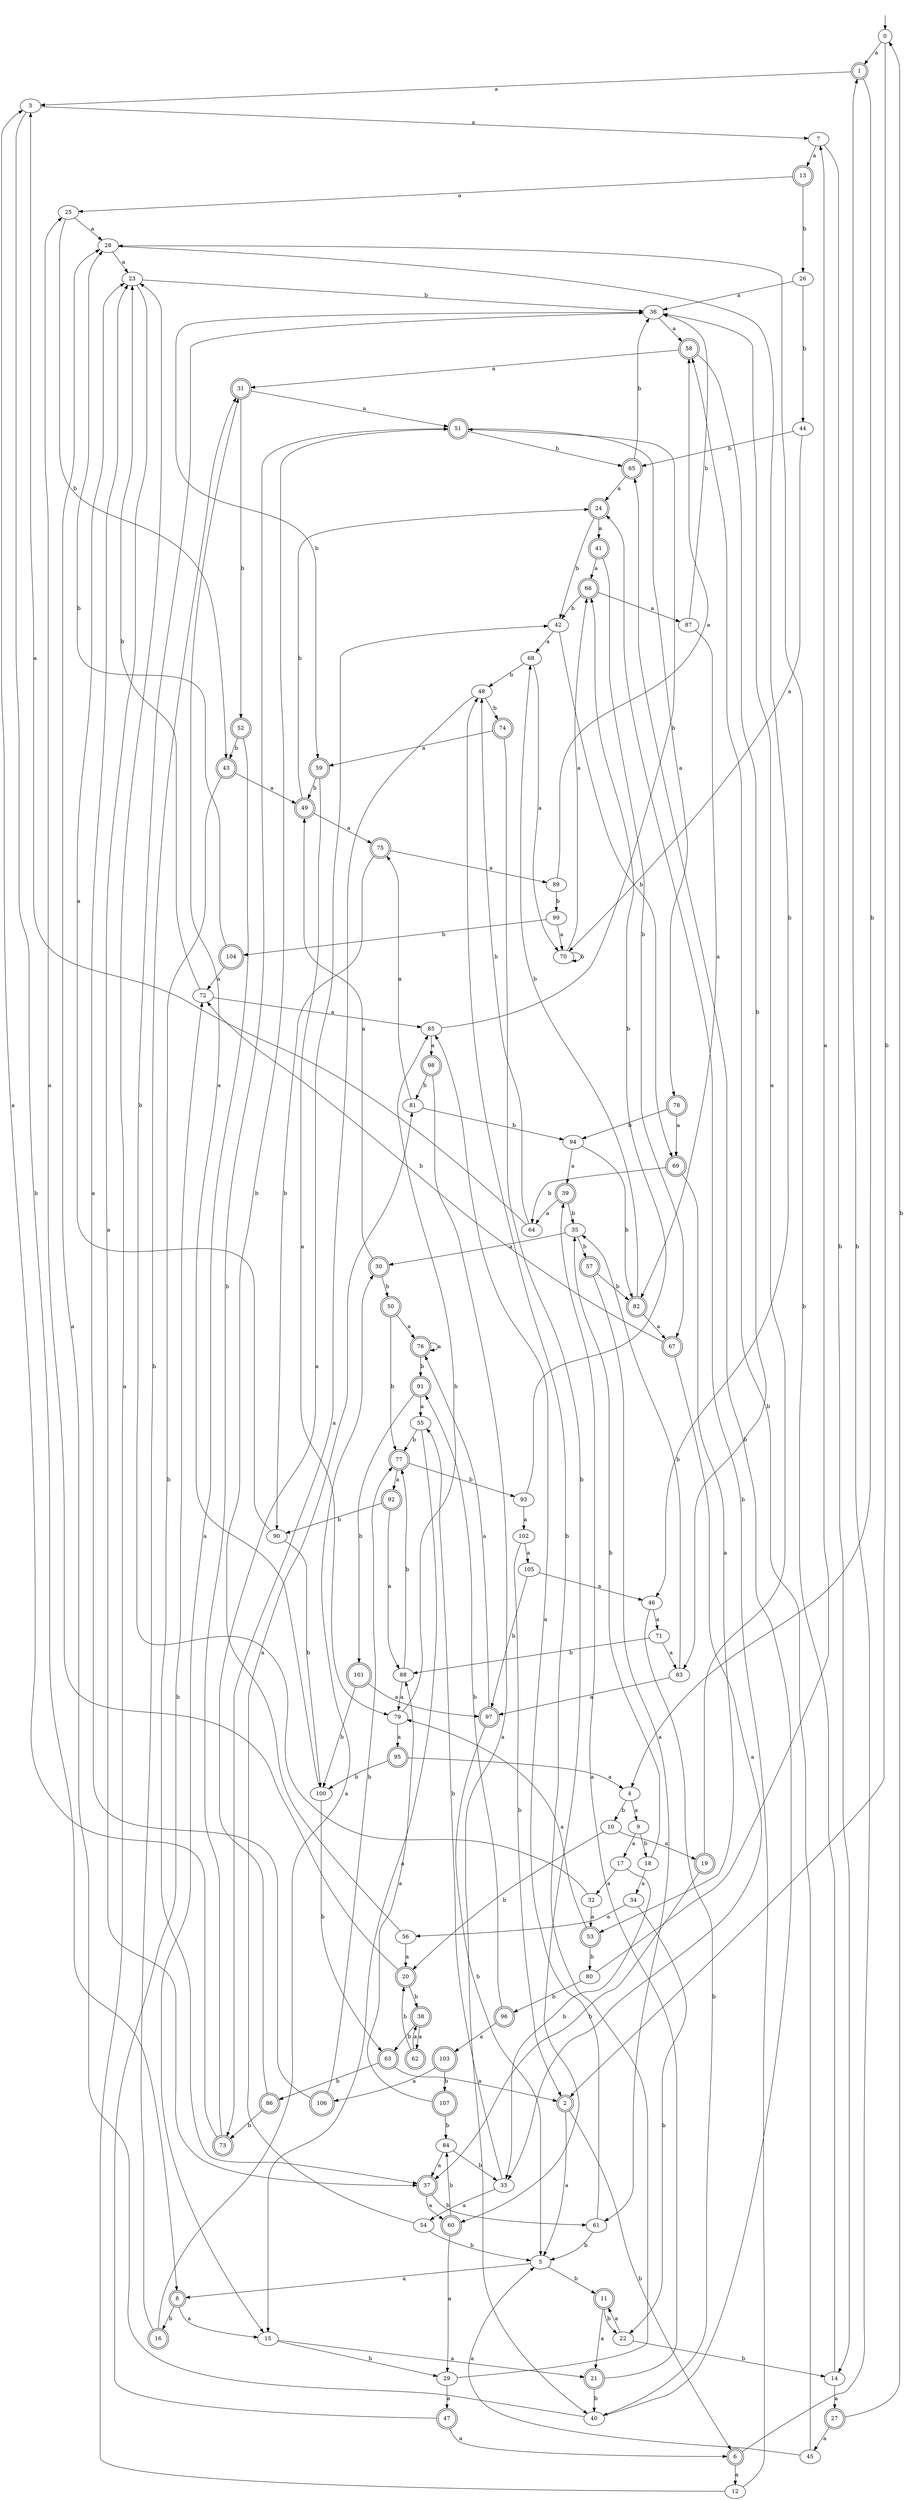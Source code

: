 digraph RandomDFA {
  __start0 [label="", shape=none];
  __start0 -> 0 [label=""];
  0 [shape=circle]
  0 -> 1 [label="a"]
  0 -> 2 [label="b"]
  1 [shape=doublecircle]
  1 -> 3 [label="a"]
  1 -> 4 [label="b"]
  2 [shape=doublecircle]
  2 -> 5 [label="a"]
  2 -> 6 [label="b"]
  3
  3 -> 7 [label="a"]
  3 -> 8 [label="b"]
  4
  4 -> 9 [label="a"]
  4 -> 10 [label="b"]
  5
  5 -> 8 [label="a"]
  5 -> 11 [label="b"]
  6 [shape=doublecircle]
  6 -> 12 [label="a"]
  6 -> 1 [label="b"]
  7
  7 -> 13 [label="a"]
  7 -> 14 [label="b"]
  8 [shape=doublecircle]
  8 -> 15 [label="a"]
  8 -> 16 [label="b"]
  9
  9 -> 17 [label="a"]
  9 -> 18 [label="b"]
  10
  10 -> 19 [label="a"]
  10 -> 20 [label="b"]
  11 [shape=doublecircle]
  11 -> 21 [label="a"]
  11 -> 22 [label="b"]
  12
  12 -> 23 [label="a"]
  12 -> 24 [label="b"]
  13 [shape=doublecircle]
  13 -> 25 [label="a"]
  13 -> 26 [label="b"]
  14
  14 -> 27 [label="a"]
  14 -> 28 [label="b"]
  15
  15 -> 21 [label="a"]
  15 -> 29 [label="b"]
  16 [shape=doublecircle]
  16 -> 30 [label="a"]
  16 -> 31 [label="b"]
  17
  17 -> 32 [label="a"]
  17 -> 33 [label="b"]
  18
  18 -> 34 [label="a"]
  18 -> 35 [label="b"]
  19 [shape=doublecircle]
  19 -> 36 [label="a"]
  19 -> 37 [label="b"]
  20 [shape=doublecircle]
  20 -> 25 [label="a"]
  20 -> 38 [label="b"]
  21 [shape=doublecircle]
  21 -> 39 [label="a"]
  21 -> 40 [label="b"]
  22
  22 -> 11 [label="a"]
  22 -> 14 [label="b"]
  23
  23 -> 37 [label="a"]
  23 -> 36 [label="b"]
  24 [shape=doublecircle]
  24 -> 41 [label="a"]
  24 -> 42 [label="b"]
  25
  25 -> 28 [label="a"]
  25 -> 43 [label="b"]
  26
  26 -> 36 [label="a"]
  26 -> 44 [label="b"]
  27 [shape=doublecircle]
  27 -> 45 [label="a"]
  27 -> 0 [label="b"]
  28
  28 -> 23 [label="a"]
  28 -> 46 [label="b"]
  29
  29 -> 47 [label="a"]
  29 -> 48 [label="b"]
  30 [shape=doublecircle]
  30 -> 49 [label="a"]
  30 -> 50 [label="b"]
  31 [shape=doublecircle]
  31 -> 51 [label="a"]
  31 -> 52 [label="b"]
  32
  32 -> 53 [label="a"]
  32 -> 36 [label="b"]
  33
  33 -> 54 [label="a"]
  33 -> 55 [label="b"]
  34
  34 -> 56 [label="a"]
  34 -> 22 [label="b"]
  35
  35 -> 30 [label="a"]
  35 -> 57 [label="b"]
  36
  36 -> 58 [label="a"]
  36 -> 59 [label="b"]
  37 [shape=doublecircle]
  37 -> 60 [label="a"]
  37 -> 61 [label="b"]
  38 [shape=doublecircle]
  38 -> 62 [label="a"]
  38 -> 63 [label="b"]
  39 [shape=doublecircle]
  39 -> 64 [label="a"]
  39 -> 35 [label="b"]
  40
  40 -> 28 [label="a"]
  40 -> 65 [label="b"]
  41 [shape=doublecircle]
  41 -> 66 [label="a"]
  41 -> 67 [label="b"]
  42
  42 -> 68 [label="a"]
  42 -> 69 [label="b"]
  43 [shape=doublecircle]
  43 -> 49 [label="a"]
  43 -> 37 [label="b"]
  44
  44 -> 70 [label="a"]
  44 -> 65 [label="b"]
  45
  45 -> 5 [label="a"]
  45 -> 58 [label="b"]
  46
  46 -> 71 [label="a"]
  46 -> 40 [label="b"]
  47 [shape=doublecircle]
  47 -> 6 [label="a"]
  47 -> 72 [label="b"]
  48
  48 -> 73 [label="a"]
  48 -> 74 [label="b"]
  49 [shape=doublecircle]
  49 -> 75 [label="a"]
  49 -> 24 [label="b"]
  50 [shape=doublecircle]
  50 -> 76 [label="a"]
  50 -> 77 [label="b"]
  51 [shape=doublecircle]
  51 -> 78 [label="a"]
  51 -> 65 [label="b"]
  52 [shape=doublecircle]
  52 -> 15 [label="a"]
  52 -> 43 [label="b"]
  53 [shape=doublecircle]
  53 -> 79 [label="a"]
  53 -> 80 [label="b"]
  54
  54 -> 81 [label="a"]
  54 -> 5 [label="b"]
  55
  55 -> 15 [label="a"]
  55 -> 77 [label="b"]
  56
  56 -> 20 [label="a"]
  56 -> 51 [label="b"]
  57 [shape=doublecircle]
  57 -> 61 [label="a"]
  57 -> 82 [label="b"]
  58 [shape=doublecircle]
  58 -> 31 [label="a"]
  58 -> 83 [label="b"]
  59 [shape=doublecircle]
  59 -> 79 [label="a"]
  59 -> 49 [label="b"]
  60 [shape=doublecircle]
  60 -> 29 [label="a"]
  60 -> 84 [label="b"]
  61
  61 -> 85 [label="a"]
  61 -> 5 [label="b"]
  62 [shape=doublecircle]
  62 -> 38 [label="a"]
  62 -> 20 [label="b"]
  63 [shape=doublecircle]
  63 -> 2 [label="a"]
  63 -> 86 [label="b"]
  64
  64 -> 3 [label="a"]
  64 -> 48 [label="b"]
  65 [shape=doublecircle]
  65 -> 24 [label="a"]
  65 -> 36 [label="b"]
  66 [shape=doublecircle]
  66 -> 87 [label="a"]
  66 -> 42 [label="b"]
  67 [shape=doublecircle]
  67 -> 33 [label="a"]
  67 -> 72 [label="b"]
  68
  68 -> 70 [label="a"]
  68 -> 48 [label="b"]
  69 [shape=doublecircle]
  69 -> 53 [label="a"]
  69 -> 64 [label="b"]
  70
  70 -> 66 [label="a"]
  70 -> 70 [label="b"]
  71
  71 -> 83 [label="a"]
  71 -> 88 [label="b"]
  72
  72 -> 85 [label="a"]
  72 -> 23 [label="b"]
  73 [shape=doublecircle]
  73 -> 3 [label="a"]
  73 -> 51 [label="b"]
  74 [shape=doublecircle]
  74 -> 59 [label="a"]
  74 -> 60 [label="b"]
  75 [shape=doublecircle]
  75 -> 89 [label="a"]
  75 -> 90 [label="b"]
  76 [shape=doublecircle]
  76 -> 76 [label="a"]
  76 -> 91 [label="b"]
  77 [shape=doublecircle]
  77 -> 92 [label="a"]
  77 -> 93 [label="b"]
  78 [shape=doublecircle]
  78 -> 69 [label="a"]
  78 -> 94 [label="b"]
  79
  79 -> 95 [label="a"]
  79 -> 85 [label="b"]
  80
  80 -> 7 [label="a"]
  80 -> 96 [label="b"]
  81
  81 -> 75 [label="a"]
  81 -> 94 [label="b"]
  82 [shape=doublecircle]
  82 -> 67 [label="a"]
  82 -> 68 [label="b"]
  83
  83 -> 97 [label="a"]
  83 -> 35 [label="b"]
  84
  84 -> 37 [label="a"]
  84 -> 33 [label="b"]
  85
  85 -> 98 [label="a"]
  85 -> 51 [label="b"]
  86 [shape=doublecircle]
  86 -> 42 [label="a"]
  86 -> 73 [label="b"]
  87
  87 -> 82 [label="a"]
  87 -> 36 [label="b"]
  88
  88 -> 79 [label="a"]
  88 -> 77 [label="b"]
  89
  89 -> 58 [label="a"]
  89 -> 99 [label="b"]
  90
  90 -> 23 [label="a"]
  90 -> 100 [label="b"]
  91 [shape=doublecircle]
  91 -> 55 [label="a"]
  91 -> 101 [label="b"]
  92 [shape=doublecircle]
  92 -> 88 [label="a"]
  92 -> 90 [label="b"]
  93
  93 -> 102 [label="a"]
  93 -> 66 [label="b"]
  94
  94 -> 39 [label="a"]
  94 -> 82 [label="b"]
  95 [shape=doublecircle]
  95 -> 4 [label="a"]
  95 -> 100 [label="b"]
  96 [shape=doublecircle]
  96 -> 103 [label="a"]
  96 -> 91 [label="b"]
  97 [shape=doublecircle]
  97 -> 76 [label="a"]
  97 -> 5 [label="b"]
  98 [shape=doublecircle]
  98 -> 40 [label="a"]
  98 -> 81 [label="b"]
  99
  99 -> 70 [label="a"]
  99 -> 104 [label="b"]
  100
  100 -> 31 [label="a"]
  100 -> 63 [label="b"]
  101 [shape=doublecircle]
  101 -> 97 [label="a"]
  101 -> 100 [label="b"]
  102
  102 -> 105 [label="a"]
  102 -> 2 [label="b"]
  103 [shape=doublecircle]
  103 -> 106 [label="a"]
  103 -> 107 [label="b"]
  104 [shape=doublecircle]
  104 -> 72 [label="a"]
  104 -> 28 [label="b"]
  105
  105 -> 46 [label="a"]
  105 -> 97 [label="b"]
  106 [shape=doublecircle]
  106 -> 23 [label="a"]
  106 -> 77 [label="b"]
  107 [shape=doublecircle]
  107 -> 88 [label="a"]
  107 -> 84 [label="b"]
}
